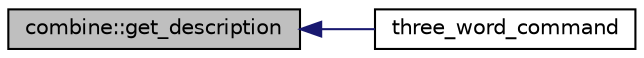 digraph G
{
  edge [fontname="Helvetica",fontsize="10",labelfontname="Helvetica",labelfontsize="10"];
  node [fontname="Helvetica",fontsize="10",shape=record];
  rankdir="LR";
  Node1 [label="combine::get_description",height=0.2,width=0.4,color="black", fillcolor="grey75", style="filled" fontcolor="black"];
  Node1 -> Node2 [dir="back",color="midnightblue",fontsize="10",style="solid",fontname="Helvetica"];
  Node2 [label="three_word_command",height=0.2,width=0.4,color="black", fillcolor="white", style="filled",URL="$main_8cpp.html#a47fd8dc4fa23701e1d3c6d9c33f9f675"];
}
